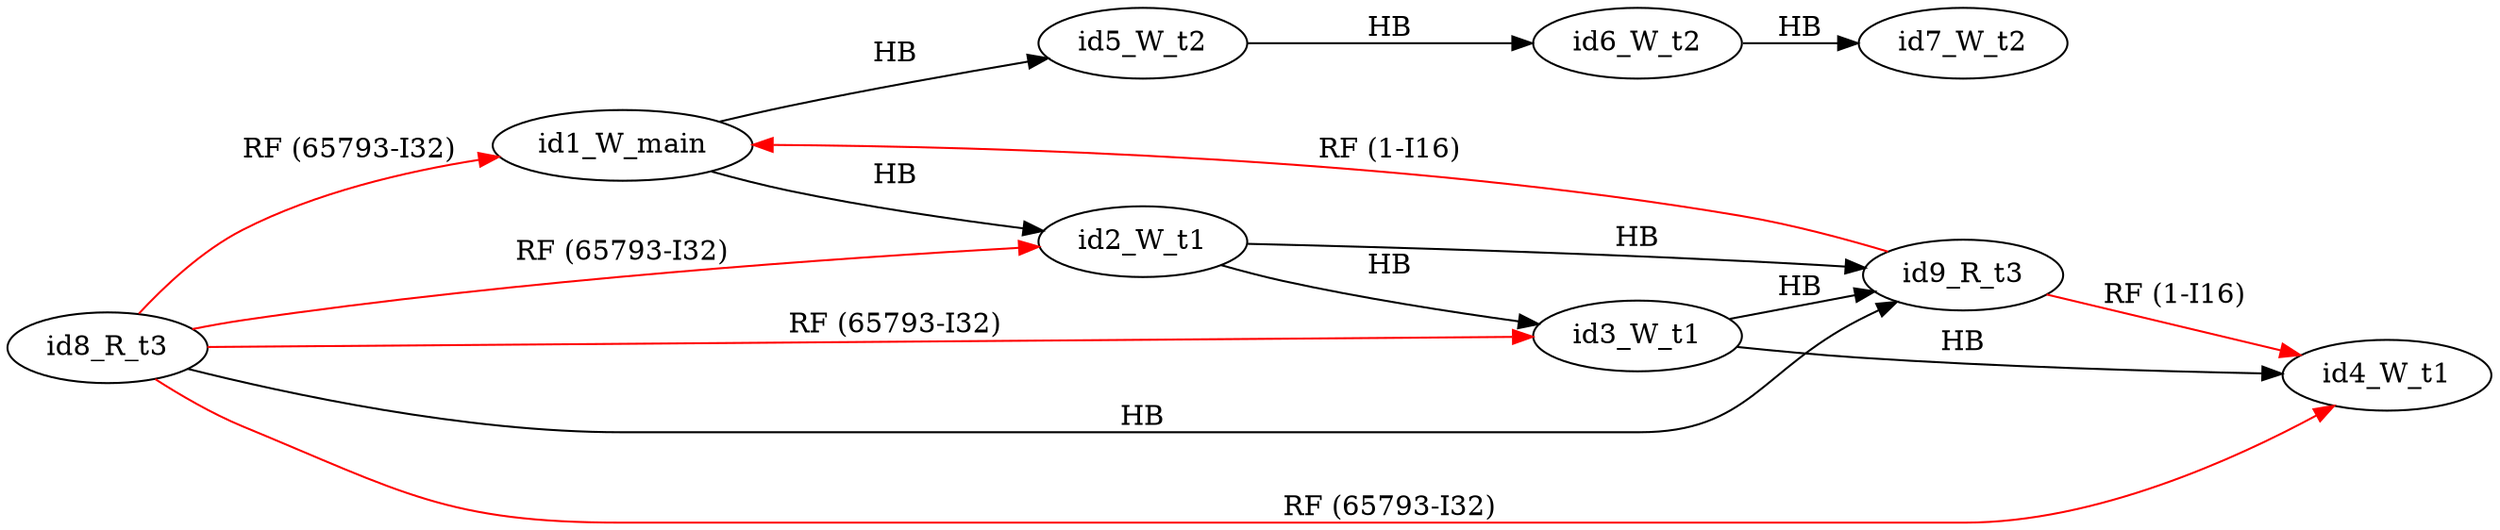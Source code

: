 digraph memory_model {
rankdir=LR;
splines=true; esep=0.5;
id8_R_t3 -> id1_W_main [label = "RF (65793-I32)", color="red"];
id8_R_t3 -> id2_W_t1 [label = "RF (65793-I32)", color="red"];
id8_R_t3 -> id3_W_t1 [label = "RF (65793-I32)", color="red"];
id8_R_t3 -> id4_W_t1 [label = "RF (65793-I32)", color="red"];
id9_R_t3 -> id1_W_main [label = "RF (1-I16)", color="red"];
id9_R_t3 -> id4_W_t1 [label = "RF (1-I16)", color="red"];
id2_W_t1 -> id3_W_t1 [label = "HB", color="black"];
id3_W_t1 -> id4_W_t1 [label = "HB", color="black"];
id5_W_t2 -> id6_W_t2 [label = "HB", color="black"];
id6_W_t2 -> id7_W_t2 [label = "HB", color="black"];
id8_R_t3 -> id9_R_t3 [label = "HB", color="black"];
id1_W_main -> id2_W_t1 [label = "HB", color="black"];
id1_W_main -> id5_W_t2 [label = "HB", color="black"];
id2_W_t1 -> id9_R_t3 [label = "HB", color="black"];
id3_W_t1 -> id9_R_t3 [label = "HB", color="black"];
id1_W_main [pos="5.0,6!"]
id2_W_t1 [pos="0,4!"]
id3_W_t1 [pos="0,2!"]
id4_W_t1 [pos="0,0!"]
id5_W_t2 [pos="5,4!"]
id6_W_t2 [pos="5,2!"]
id7_W_t2 [pos="5,0!"]
id8_R_t3 [pos="10,4!"]
id9_R_t3 [pos="10,2!"]
}